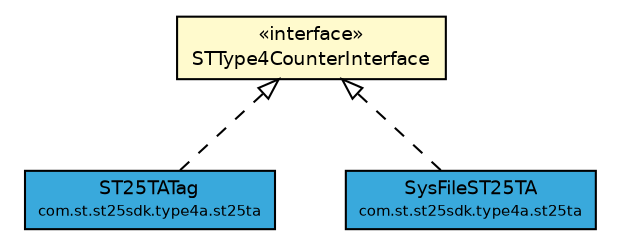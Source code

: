 #!/usr/local/bin/dot
#
# Class diagram 
# Generated by UMLGraph version R5_7_2-3-gee82a7 (http://www.umlgraph.org/)
#

digraph G {
	edge [fontname="Helvetica",fontsize=10,labelfontname="Helvetica",labelfontsize=10];
	node [fontname="Helvetica",fontsize=10,shape=plaintext];
	nodesep=0.25;
	ranksep=0.5;
	// com.st.st25sdk.type4a.STType4CounterInterface
	c28901 [label=<<table title="com.st.st25sdk.type4a.STType4CounterInterface" border="0" cellborder="1" cellspacing="0" cellpadding="2" port="p" bgcolor="lemonChiffon" href="./STType4CounterInterface.html">
		<tr><td><table border="0" cellspacing="0" cellpadding="1">
<tr><td align="center" balign="center"> &#171;interface&#187; </td></tr>
<tr><td align="center" balign="center"> STType4CounterInterface </td></tr>
		</table></td></tr>
		</table>>, URL="./STType4CounterInterface.html", fontname="Helvetica", fontcolor="black", fontsize=9.0];
	// com.st.st25sdk.type4a.st25ta.ST25TATag
	c28927 [label=<<table title="com.st.st25sdk.type4a.st25ta.ST25TATag" border="0" cellborder="1" cellspacing="0" cellpadding="2" port="p" bgcolor="#39a9dc" href="./st25ta/ST25TATag.html">
		<tr><td><table border="0" cellspacing="0" cellpadding="1">
<tr><td align="center" balign="center"> ST25TATag </td></tr>
<tr><td align="center" balign="center"><font point-size="7.0"> com.st.st25sdk.type4a.st25ta </font></td></tr>
		</table></td></tr>
		</table>>, URL="./st25ta/ST25TATag.html", fontname="Helvetica", fontcolor="black", fontsize=9.0];
	// com.st.st25sdk.type4a.st25ta.SysFileST25TA
	c28933 [label=<<table title="com.st.st25sdk.type4a.st25ta.SysFileST25TA" border="0" cellborder="1" cellspacing="0" cellpadding="2" port="p" bgcolor="#39a9dc" href="./st25ta/SysFileST25TA.html">
		<tr><td><table border="0" cellspacing="0" cellpadding="1">
<tr><td align="center" balign="center"> SysFileST25TA </td></tr>
<tr><td align="center" balign="center"><font point-size="7.0"> com.st.st25sdk.type4a.st25ta </font></td></tr>
		</table></td></tr>
		</table>>, URL="./st25ta/SysFileST25TA.html", fontname="Helvetica", fontcolor="black", fontsize=9.0];
	//com.st.st25sdk.type4a.st25ta.ST25TATag implements com.st.st25sdk.type4a.STType4CounterInterface
	c28901:p -> c28927:p [dir=back,arrowtail=empty,style=dashed];
	//com.st.st25sdk.type4a.st25ta.SysFileST25TA implements com.st.st25sdk.type4a.STType4CounterInterface
	c28901:p -> c28933:p [dir=back,arrowtail=empty,style=dashed];
}


